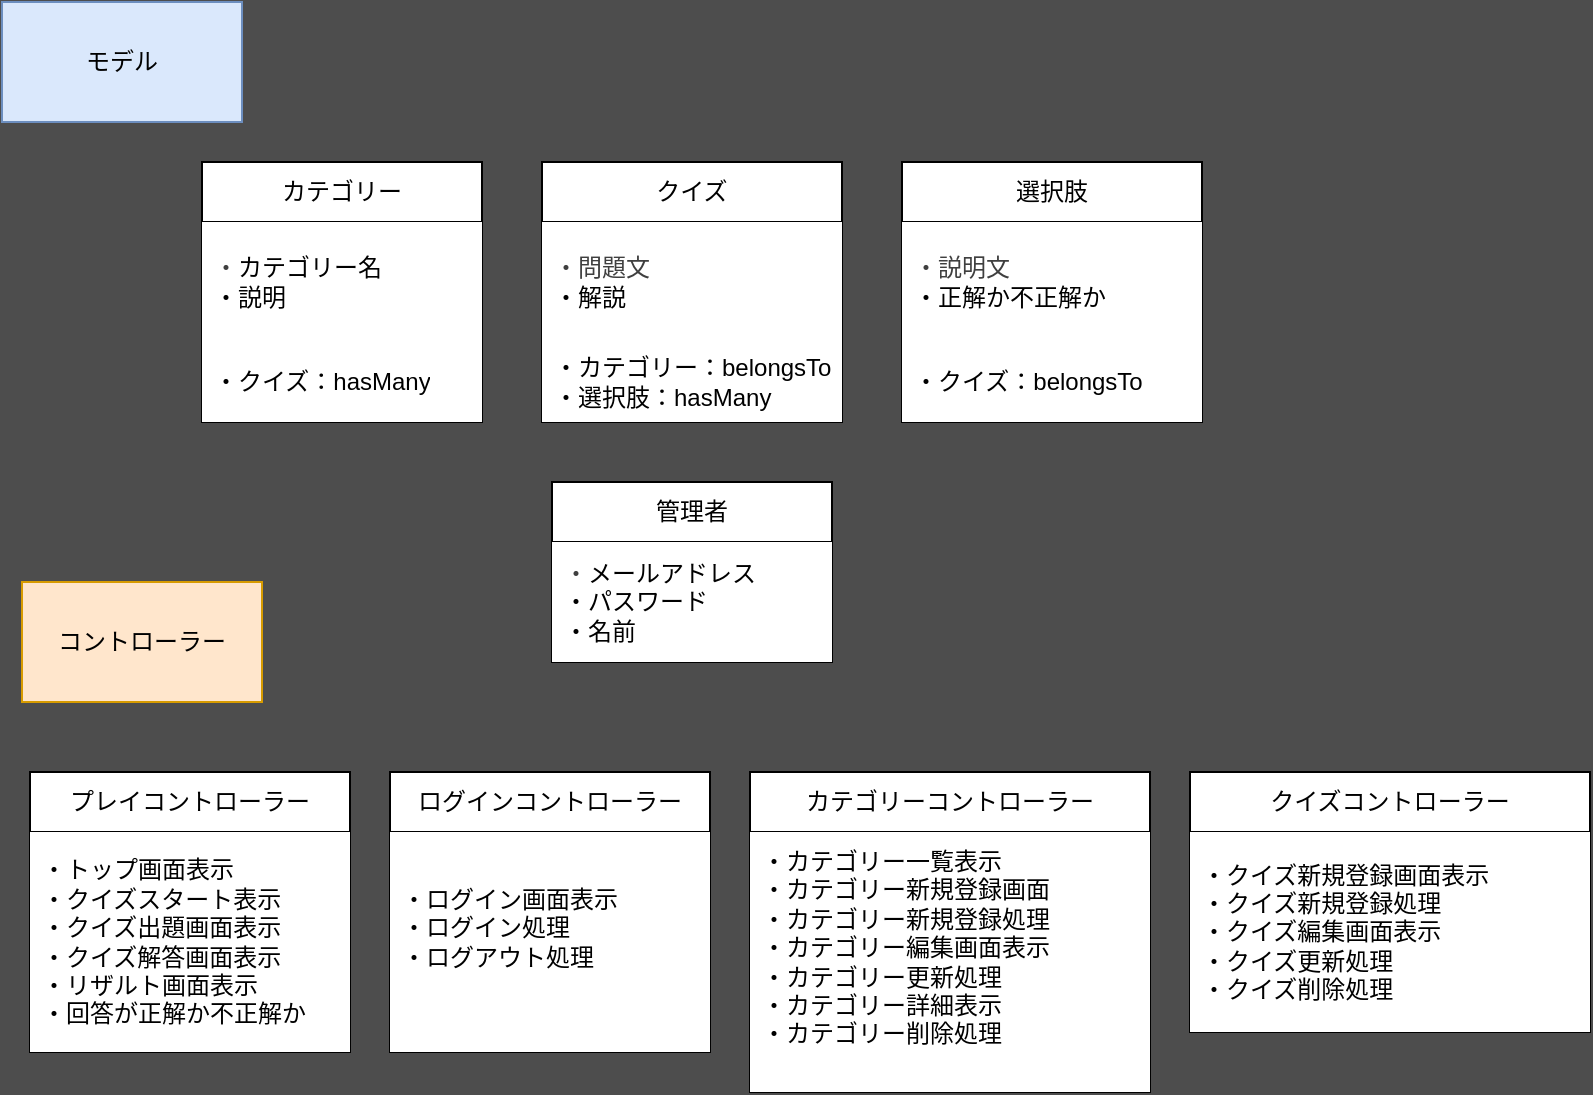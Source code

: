 <mxfile>
    <diagram id="4Wg-iGXQpqmdIYaFSfA3" name="ページ1">
        <mxGraphModel dx="888" dy="526" grid="1" gridSize="10" guides="1" tooltips="1" connect="1" arrows="1" fold="1" page="1" pageScale="1" pageWidth="827" pageHeight="1169" background="#4D4D4D" math="0" shadow="0">
            <root>
                <mxCell id="0"/>
                <mxCell id="1" parent="0"/>
                <mxCell id="3" value="カテゴリー" style="swimlane;fontStyle=0;childLayout=stackLayout;horizontal=1;startSize=30;horizontalStack=0;resizeParent=1;resizeParentMax=0;resizeLast=0;collapsible=1;marginBottom=0;whiteSpace=wrap;html=1;fillColor=#FFFFFF;" vertex="1" parent="1">
                    <mxGeometry x="110" y="120" width="140" height="130" as="geometry"/>
                </mxCell>
                <mxCell id="4" value="&lt;span style=&quot;color: rgb(63, 63, 63);&quot;&gt;・&lt;/span&gt;カテゴリー名&lt;div&gt;・説明&lt;/div&gt;" style="text;strokeColor=none;fillColor=default;align=left;verticalAlign=middle;spacingLeft=4;spacingRight=4;overflow=hidden;points=[[0,0.5],[1,0.5]];portConstraint=eastwest;rotatable=0;whiteSpace=wrap;html=1;" vertex="1" parent="3">
                    <mxGeometry y="30" width="140" height="60" as="geometry"/>
                </mxCell>
                <mxCell id="5" value="・クイズ：hasMany" style="text;strokeColor=none;fillColor=default;align=left;verticalAlign=middle;spacingLeft=4;spacingRight=4;overflow=hidden;points=[[0,0.5],[1,0.5]];portConstraint=eastwest;rotatable=0;whiteSpace=wrap;html=1;" vertex="1" parent="3">
                    <mxGeometry y="90" width="140" height="40" as="geometry"/>
                </mxCell>
                <mxCell id="19" value="クイズ" style="swimlane;fontStyle=0;childLayout=stackLayout;horizontal=1;startSize=30;horizontalStack=0;resizeParent=1;resizeParentMax=0;resizeLast=0;collapsible=1;marginBottom=0;whiteSpace=wrap;html=1;fillColor=#FFFFFF;" vertex="1" parent="1">
                    <mxGeometry x="280" y="120" width="150" height="130" as="geometry"/>
                </mxCell>
                <mxCell id="20" value="&lt;span style=&quot;color: rgb(63, 63, 63);&quot;&gt;・問題文&lt;/span&gt;&lt;div&gt;・解説&lt;/div&gt;" style="text;strokeColor=none;fillColor=default;align=left;verticalAlign=middle;spacingLeft=4;spacingRight=4;overflow=hidden;points=[[0,0.5],[1,0.5]];portConstraint=eastwest;rotatable=0;whiteSpace=wrap;html=1;" vertex="1" parent="19">
                    <mxGeometry y="30" width="150" height="60" as="geometry"/>
                </mxCell>
                <mxCell id="21" value="・カテゴリー：belongsTo&lt;div&gt;・選択肢：hasMany&lt;/div&gt;" style="text;strokeColor=none;fillColor=default;align=left;verticalAlign=middle;spacingLeft=4;spacingRight=4;overflow=hidden;points=[[0,0.5],[1,0.5]];portConstraint=eastwest;rotatable=0;whiteSpace=wrap;html=1;" vertex="1" parent="19">
                    <mxGeometry y="90" width="150" height="40" as="geometry"/>
                </mxCell>
                <mxCell id="22" value="選択肢" style="swimlane;fontStyle=0;childLayout=stackLayout;horizontal=1;startSize=30;horizontalStack=0;resizeParent=1;resizeParentMax=0;resizeLast=0;collapsible=1;marginBottom=0;whiteSpace=wrap;html=1;fillColor=#FFFFFF;" vertex="1" parent="1">
                    <mxGeometry x="460" y="120" width="150" height="130" as="geometry"/>
                </mxCell>
                <mxCell id="23" value="&lt;span style=&quot;color: rgb(63, 63, 63);&quot;&gt;・説明文&lt;/span&gt;&lt;div&gt;・正解か不正解か&lt;/div&gt;" style="text;strokeColor=none;fillColor=default;align=left;verticalAlign=middle;spacingLeft=4;spacingRight=4;overflow=hidden;points=[[0,0.5],[1,0.5]];portConstraint=eastwest;rotatable=0;whiteSpace=wrap;html=1;" vertex="1" parent="22">
                    <mxGeometry y="30" width="150" height="60" as="geometry"/>
                </mxCell>
                <mxCell id="24" value="・クイズ：belongsTo" style="text;strokeColor=none;fillColor=default;align=left;verticalAlign=middle;spacingLeft=4;spacingRight=4;overflow=hidden;points=[[0,0.5],[1,0.5]];portConstraint=eastwest;rotatable=0;whiteSpace=wrap;html=1;" vertex="1" parent="22">
                    <mxGeometry y="90" width="150" height="40" as="geometry"/>
                </mxCell>
                <mxCell id="25" value="管理者" style="swimlane;fontStyle=0;childLayout=stackLayout;horizontal=1;startSize=30;horizontalStack=0;resizeParent=1;resizeParentMax=0;resizeLast=0;collapsible=1;marginBottom=0;whiteSpace=wrap;html=1;fillColor=#FFFFFF;" vertex="1" parent="1">
                    <mxGeometry x="285" y="280" width="140" height="90" as="geometry"/>
                </mxCell>
                <mxCell id="26" value="&lt;span style=&quot;color: rgb(63, 63, 63);&quot;&gt;・&lt;/span&gt;&lt;span style=&quot;color: rgb(63, 63, 63);&quot;&gt;&lt;font color=&quot;#000000&quot;&gt;メールアドレス&lt;/font&gt;&lt;/span&gt;&lt;div&gt;&lt;span style=&quot;background-color: transparent;&quot;&gt;・パスワード&lt;/span&gt;&lt;div&gt;・名前&lt;/div&gt;&lt;/div&gt;" style="text;strokeColor=none;fillColor=default;align=left;verticalAlign=middle;spacingLeft=4;spacingRight=4;overflow=hidden;points=[[0,0.5],[1,0.5]];portConstraint=eastwest;rotatable=0;whiteSpace=wrap;html=1;" vertex="1" parent="25">
                    <mxGeometry y="30" width="140" height="60" as="geometry"/>
                </mxCell>
                <mxCell id="28" value="コントローラー" style="rounded=0;whiteSpace=wrap;html=1;fillColor=#ffe6cc;strokeColor=#d79b00;" vertex="1" parent="1">
                    <mxGeometry x="20" y="330" width="120" height="60" as="geometry"/>
                </mxCell>
                <mxCell id="29" value="モデル" style="rounded=0;whiteSpace=wrap;html=1;fillColor=#dae8fc;strokeColor=#6c8ebf;" vertex="1" parent="1">
                    <mxGeometry x="10" y="40" width="120" height="60" as="geometry"/>
                </mxCell>
                <mxCell id="30" value="プレイコントローラー" style="swimlane;fontStyle=0;childLayout=stackLayout;horizontal=1;startSize=30;horizontalStack=0;resizeParent=1;resizeParentMax=0;resizeLast=0;collapsible=1;marginBottom=0;whiteSpace=wrap;html=1;fillColor=#FFFFFF;" vertex="1" parent="1">
                    <mxGeometry x="24" y="425" width="160" height="140" as="geometry"/>
                </mxCell>
                <mxCell id="32" value="・トップ画面表示&lt;div&gt;・クイズスタート表示&lt;/div&gt;&lt;div&gt;・クイズ出題画面表示&lt;/div&gt;&lt;div&gt;・クイズ解答画面表示&lt;/div&gt;&lt;div&gt;・リザルト画面表示&lt;/div&gt;&lt;div&gt;・回答が正解か不正解か&lt;/div&gt;" style="text;strokeColor=none;fillColor=default;align=left;verticalAlign=middle;spacingLeft=4;spacingRight=4;overflow=hidden;points=[[0,0.5],[1,0.5]];portConstraint=eastwest;rotatable=0;whiteSpace=wrap;html=1;" vertex="1" parent="30">
                    <mxGeometry y="30" width="160" height="110" as="geometry"/>
                </mxCell>
                <mxCell id="33" value="ログインコントローラー" style="swimlane;fontStyle=0;childLayout=stackLayout;horizontal=1;startSize=30;horizontalStack=0;resizeParent=1;resizeParentMax=0;resizeLast=0;collapsible=1;marginBottom=0;whiteSpace=wrap;html=1;fillColor=#FFFFFF;" vertex="1" parent="1">
                    <mxGeometry x="204" y="425" width="160" height="140" as="geometry"/>
                </mxCell>
                <mxCell id="34" value="&lt;div&gt;・&lt;span style=&quot;color: rgb(0, 0, 0); background-color: transparent;&quot;&gt;ログイン画面表示&lt;/span&gt;&lt;/div&gt;・ログイン処理&lt;div&gt;&lt;span style=&quot;background-color: transparent;&quot;&gt;・ログアウト処理&lt;/span&gt;&lt;div&gt;&lt;br&gt;&lt;/div&gt;&lt;/div&gt;" style="text;strokeColor=none;fillColor=default;align=left;verticalAlign=middle;spacingLeft=4;spacingRight=4;overflow=hidden;points=[[0,0.5],[1,0.5]];portConstraint=eastwest;rotatable=0;whiteSpace=wrap;html=1;" vertex="1" parent="33">
                    <mxGeometry y="30" width="160" height="110" as="geometry"/>
                </mxCell>
                <mxCell id="35" value="カテゴリーコントローラー" style="swimlane;fontStyle=0;childLayout=stackLayout;horizontal=1;startSize=30;horizontalStack=0;resizeParent=1;resizeParentMax=0;resizeLast=0;collapsible=1;marginBottom=0;whiteSpace=wrap;html=1;fillColor=#FFFFFF;" vertex="1" parent="1">
                    <mxGeometry x="384" y="425" width="200" height="160" as="geometry"/>
                </mxCell>
                <mxCell id="36" value="&lt;div&gt;・&lt;font color=&quot;#000000&quot;&gt;カテゴリー一覧表示&lt;/font&gt;&lt;/div&gt;・カテゴリー新規登録画面&lt;div&gt;&lt;span style=&quot;background-color: transparent;&quot;&gt;・&lt;/span&gt;&lt;span style=&quot;color: rgb(0, 0, 0);&quot;&gt;カテゴリー新規登録処理&lt;/span&gt;&lt;/div&gt;&lt;div&gt;&lt;font color=&quot;#000000&quot;&gt;・カテゴリー編集画面&lt;/font&gt;&lt;span style=&quot;color: rgb(0, 0, 0); background-color: transparent;&quot;&gt;表示&lt;/span&gt;&lt;/div&gt;&lt;div&gt;&lt;font color=&quot;#000000&quot;&gt;・カテゴリー更新処理&lt;/font&gt;&lt;/div&gt;&lt;div&gt;&lt;font color=&quot;#000000&quot;&gt;・カテゴリー詳細表示&lt;/font&gt;&lt;/div&gt;&lt;div&gt;&lt;font color=&quot;#000000&quot;&gt;・カテゴリー削除処理&lt;br&gt;&lt;/font&gt;&lt;div&gt;&lt;div&gt;&lt;br&gt;&lt;/div&gt;&lt;/div&gt;&lt;/div&gt;" style="text;strokeColor=none;fillColor=default;align=left;verticalAlign=middle;spacingLeft=4;spacingRight=4;overflow=hidden;points=[[0,0.5],[1,0.5]];portConstraint=eastwest;rotatable=0;whiteSpace=wrap;html=1;" vertex="1" parent="35">
                    <mxGeometry y="30" width="200" height="130" as="geometry"/>
                </mxCell>
                <mxCell id="37" value="クイズコントローラー" style="swimlane;fontStyle=0;childLayout=stackLayout;horizontal=1;startSize=30;horizontalStack=0;resizeParent=1;resizeParentMax=0;resizeLast=0;collapsible=1;marginBottom=0;whiteSpace=wrap;html=1;fillColor=#FFFFFF;" vertex="1" parent="1">
                    <mxGeometry x="604" y="425" width="200" height="130" as="geometry"/>
                </mxCell>
                <mxCell id="38" value="&lt;div&gt;&lt;span style=&quot;background-color: transparent;&quot;&gt;・クイズ新規登録画面表示&lt;/span&gt;&lt;/div&gt;&lt;div&gt;&lt;span style=&quot;background-color: transparent;&quot;&gt;・&lt;/span&gt;&lt;span style=&quot;color: rgb(0, 0, 0);&quot;&gt;&lt;span style=&quot;color: rgb(0, 0, 0);&quot;&gt;クイズ&lt;/span&gt;新規登録処理&lt;/span&gt;&lt;/div&gt;&lt;div&gt;&lt;font color=&quot;#000000&quot;&gt;・&lt;span style=&quot;color: rgb(0, 0, 0);&quot;&gt;クイズ&lt;/span&gt;編集画面表示&lt;/font&gt;&lt;/div&gt;&lt;div&gt;&lt;font color=&quot;#000000&quot;&gt;・&lt;span style=&quot;color: rgb(0, 0, 0);&quot;&gt;クイズ更新処理&lt;/span&gt;&lt;/font&gt;&lt;/div&gt;&lt;div&gt;&lt;span style=&quot;color: rgb(0, 0, 0);&quot;&gt;・&lt;/span&gt;&lt;span style=&quot;color: rgb(0, 0, 0);&quot;&gt;クイズ削除処理&lt;/span&gt;&lt;/div&gt;" style="text;strokeColor=none;fillColor=default;align=left;verticalAlign=middle;spacingLeft=4;spacingRight=4;overflow=hidden;points=[[0,0.5],[1,0.5]];portConstraint=eastwest;rotatable=0;whiteSpace=wrap;html=1;" vertex="1" parent="37">
                    <mxGeometry y="30" width="200" height="100" as="geometry"/>
                </mxCell>
            </root>
        </mxGraphModel>
    </diagram>
</mxfile>
